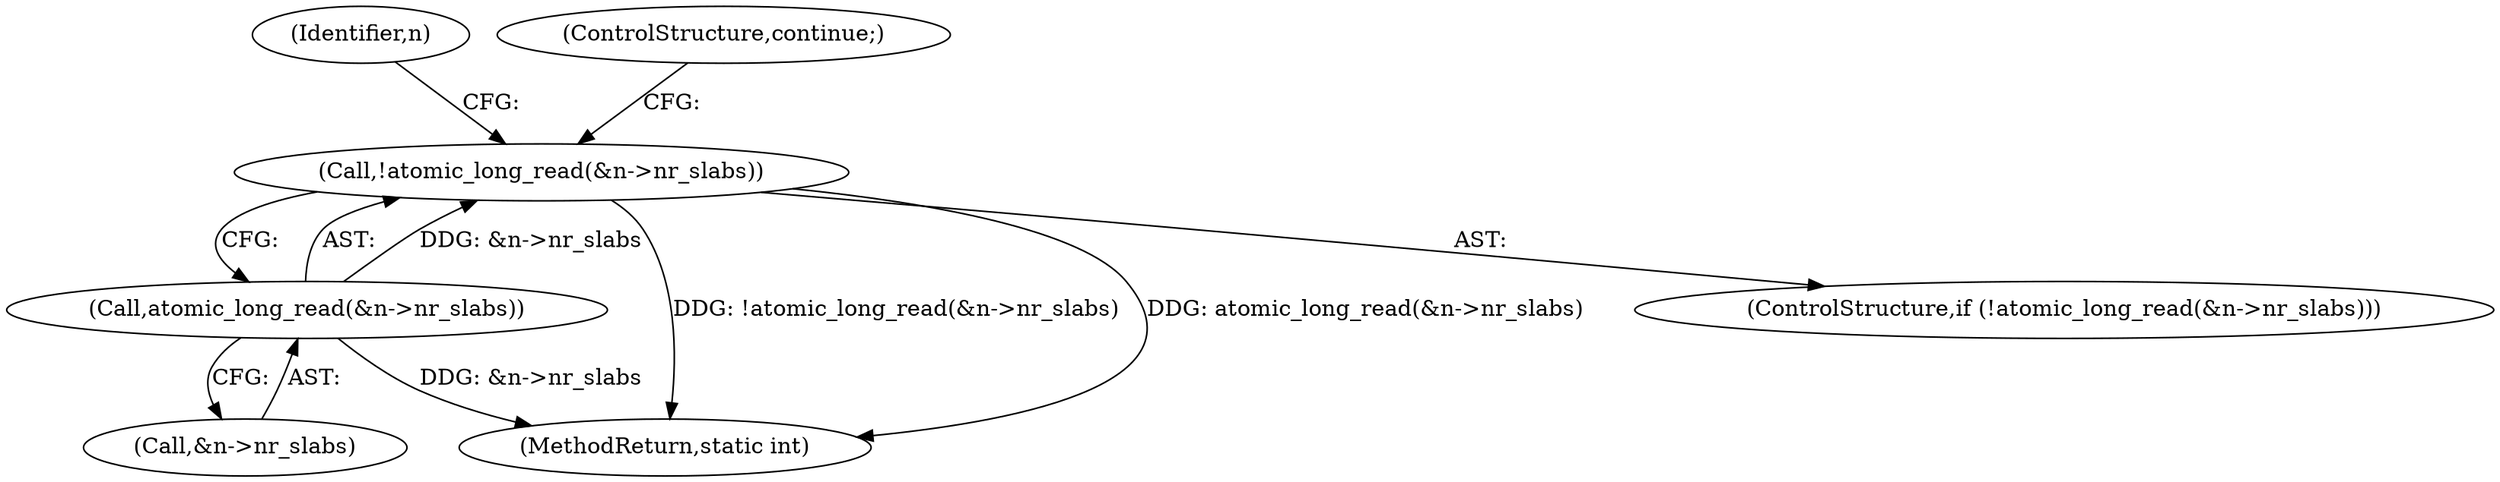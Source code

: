 digraph "0_linux_f8bd2258e2d520dff28c855658bd24bdafb5102d_9@API" {
"1000141" [label="(Call,!atomic_long_read(&n->nr_slabs))"];
"1000142" [label="(Call,atomic_long_read(&n->nr_slabs))"];
"1000405" [label="(MethodReturn,static int)"];
"1000142" [label="(Call,atomic_long_read(&n->nr_slabs))"];
"1000143" [label="(Call,&n->nr_slabs)"];
"1000151" [label="(Identifier,n)"];
"1000147" [label="(ControlStructure,continue;)"];
"1000141" [label="(Call,!atomic_long_read(&n->nr_slabs))"];
"1000140" [label="(ControlStructure,if (!atomic_long_read(&n->nr_slabs)))"];
"1000141" -> "1000140"  [label="AST: "];
"1000141" -> "1000142"  [label="CFG: "];
"1000142" -> "1000141"  [label="AST: "];
"1000147" -> "1000141"  [label="CFG: "];
"1000151" -> "1000141"  [label="CFG: "];
"1000141" -> "1000405"  [label="DDG: !atomic_long_read(&n->nr_slabs)"];
"1000141" -> "1000405"  [label="DDG: atomic_long_read(&n->nr_slabs)"];
"1000142" -> "1000141"  [label="DDG: &n->nr_slabs"];
"1000142" -> "1000143"  [label="CFG: "];
"1000143" -> "1000142"  [label="AST: "];
"1000142" -> "1000405"  [label="DDG: &n->nr_slabs"];
}
